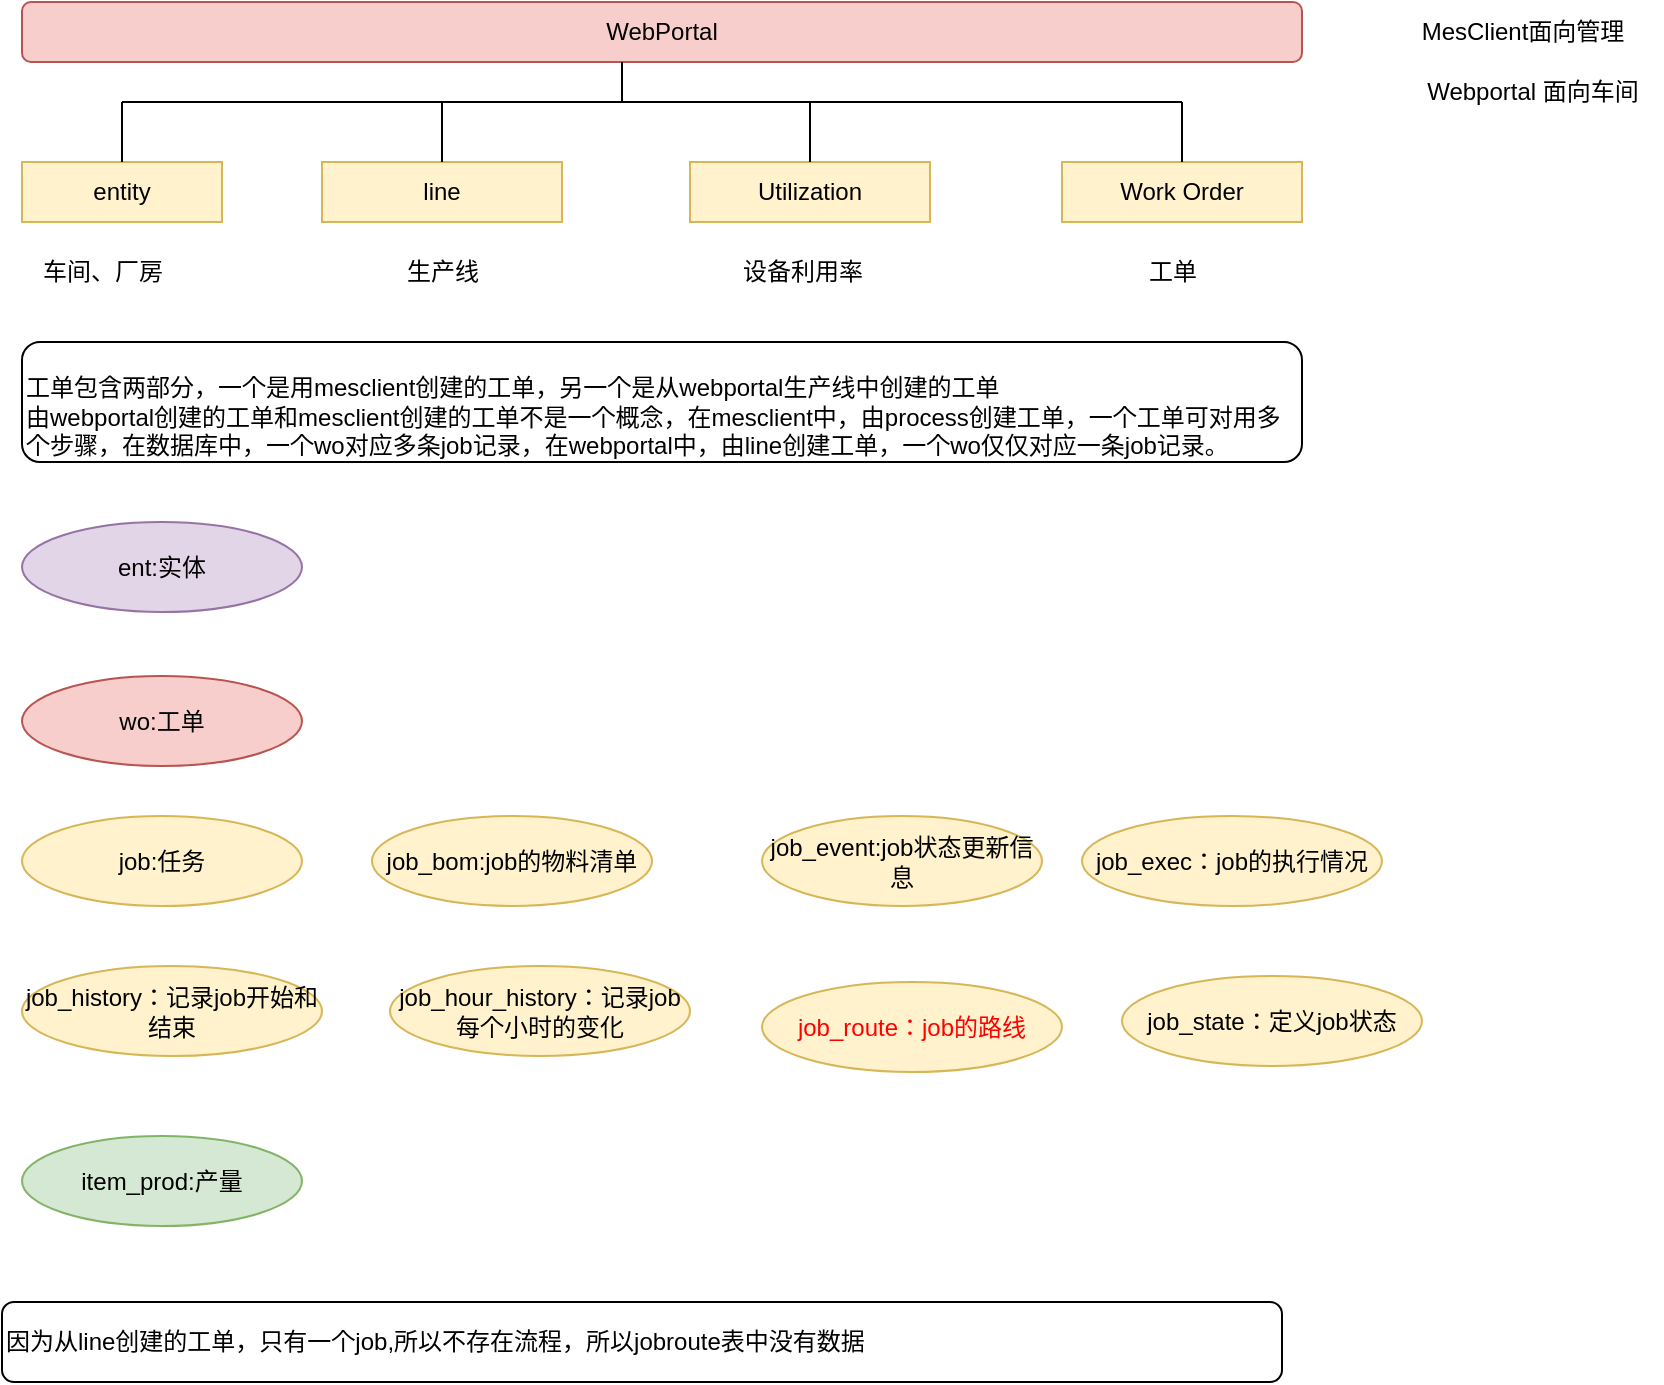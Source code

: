 <mxfile version="21.1.7" type="github" pages="4">
  <diagram id="w6VFcHHxB--ad3jfWZ22" name="简介">
    <mxGraphModel dx="1246" dy="448" grid="1" gridSize="10" guides="1" tooltips="1" connect="0" arrows="1" fold="1" page="1" pageScale="1" pageWidth="827" pageHeight="1169" math="0" shadow="0">
      <root>
        <mxCell id="0" />
        <mxCell id="1" parent="0" />
        <mxCell id="PwhToGHZiCfDNsgUP2Xh-1" value="entity" style="rounded=0;whiteSpace=wrap;html=1;fillColor=#fff2cc;strokeColor=#d6b656;" vertex="1" parent="1">
          <mxGeometry x="20" y="90" width="100" height="30" as="geometry" />
        </mxCell>
        <mxCell id="2S-FgI6vQ4ivJ39PEZ0k-1" value="line" style="rounded=0;whiteSpace=wrap;html=1;fillColor=#fff2cc;strokeColor=#d6b656;" vertex="1" parent="1">
          <mxGeometry x="170" y="90" width="120" height="30" as="geometry" />
        </mxCell>
        <mxCell id="abowrIAOZG67Imgp6kZn-1" value="Utilization" style="rounded=0;whiteSpace=wrap;html=1;fillColor=#fff2cc;strokeColor=#d6b656;" vertex="1" parent="1">
          <mxGeometry x="354" y="90" width="120" height="30" as="geometry" />
        </mxCell>
        <mxCell id="4k7NnCJ3npqI9FlN2UEQ-1" value="Work Order" style="rounded=0;whiteSpace=wrap;html=1;fillColor=#fff2cc;strokeColor=#d6b656;" vertex="1" parent="1">
          <mxGeometry x="540" y="90" width="120" height="30" as="geometry" />
        </mxCell>
        <mxCell id="4k7NnCJ3npqI9FlN2UEQ-2" value="WebPortal" style="rounded=1;whiteSpace=wrap;html=1;fillColor=#f8cecc;strokeColor=#b85450;" vertex="1" parent="1">
          <mxGeometry x="20" y="10" width="640" height="30" as="geometry" />
        </mxCell>
        <mxCell id="4k7NnCJ3npqI9FlN2UEQ-3" value="" style="endArrow=none;html=1;rounded=0;" edge="1" parent="1">
          <mxGeometry width="50" height="50" relative="1" as="geometry">
            <mxPoint x="70" y="60" as="sourcePoint" />
            <mxPoint x="600" y="60" as="targetPoint" />
          </mxGeometry>
        </mxCell>
        <mxCell id="4k7NnCJ3npqI9FlN2UEQ-4" value="" style="endArrow=none;html=1;rounded=0;" edge="1" parent="1">
          <mxGeometry width="50" height="50" relative="1" as="geometry">
            <mxPoint x="320" y="60" as="sourcePoint" />
            <mxPoint x="320" y="40" as="targetPoint" />
          </mxGeometry>
        </mxCell>
        <mxCell id="4k7NnCJ3npqI9FlN2UEQ-5" value="" style="endArrow=none;html=1;rounded=0;exitX=0.5;exitY=0;exitDx=0;exitDy=0;" edge="1" parent="1" source="PwhToGHZiCfDNsgUP2Xh-1">
          <mxGeometry width="50" height="50" relative="1" as="geometry">
            <mxPoint x="20" y="110" as="sourcePoint" />
            <mxPoint x="70" y="60" as="targetPoint" />
          </mxGeometry>
        </mxCell>
        <mxCell id="4k7NnCJ3npqI9FlN2UEQ-6" value="" style="endArrow=none;html=1;rounded=0;exitX=0.5;exitY=0;exitDx=0;exitDy=0;" edge="1" parent="1" source="2S-FgI6vQ4ivJ39PEZ0k-1">
          <mxGeometry width="50" height="50" relative="1" as="geometry">
            <mxPoint x="190" y="110" as="sourcePoint" />
            <mxPoint x="230" y="60" as="targetPoint" />
          </mxGeometry>
        </mxCell>
        <mxCell id="4k7NnCJ3npqI9FlN2UEQ-7" value="" style="endArrow=none;html=1;rounded=0;exitX=0.5;exitY=0;exitDx=0;exitDy=0;" edge="1" parent="1" source="abowrIAOZG67Imgp6kZn-1">
          <mxGeometry width="50" height="50" relative="1" as="geometry">
            <mxPoint x="360" y="110" as="sourcePoint" />
            <mxPoint x="414" y="60" as="targetPoint" />
          </mxGeometry>
        </mxCell>
        <mxCell id="4k7NnCJ3npqI9FlN2UEQ-8" value="" style="endArrow=none;html=1;rounded=0;exitX=0.5;exitY=0;exitDx=0;exitDy=0;" edge="1" parent="1" source="4k7NnCJ3npqI9FlN2UEQ-1">
          <mxGeometry width="50" height="50" relative="1" as="geometry">
            <mxPoint x="550" y="110" as="sourcePoint" />
            <mxPoint x="600" y="60" as="targetPoint" />
          </mxGeometry>
        </mxCell>
        <mxCell id="UcAbq2q_P1drOt3VCwDW-1" value="车间、厂房" style="text;html=1;align=center;verticalAlign=middle;resizable=0;points=[];autosize=1;strokeColor=none;fillColor=none;" vertex="1" parent="1">
          <mxGeometry x="20" y="130" width="80" height="30" as="geometry" />
        </mxCell>
        <mxCell id="UcAbq2q_P1drOt3VCwDW-2" value="生产线" style="text;html=1;align=center;verticalAlign=middle;resizable=0;points=[];autosize=1;strokeColor=none;fillColor=none;" vertex="1" parent="1">
          <mxGeometry x="200" y="130" width="60" height="30" as="geometry" />
        </mxCell>
        <mxCell id="UcAbq2q_P1drOt3VCwDW-3" value="设备利用率" style="text;html=1;align=center;verticalAlign=middle;resizable=0;points=[];autosize=1;strokeColor=none;fillColor=none;" vertex="1" parent="1">
          <mxGeometry x="370" y="130" width="80" height="30" as="geometry" />
        </mxCell>
        <mxCell id="UcAbq2q_P1drOt3VCwDW-4" value="工单" style="text;html=1;align=center;verticalAlign=middle;resizable=0;points=[];autosize=1;strokeColor=none;fillColor=none;" vertex="1" parent="1">
          <mxGeometry x="570" y="130" width="50" height="30" as="geometry" />
        </mxCell>
        <mxCell id="UcAbq2q_P1drOt3VCwDW-7" value="&lt;br&gt;工单包含两部分，一个是用mesclient创建的工单，另一个是从webportal生产线中创建的工单&lt;br&gt;由webportal创建的工单和mesclient创建的工单不是一个概念，在mesclient中，由process创建工单，一个工单可对用多个步骤，在数据库中，一个wo对应多条job记录，在webportal中，由line创建工单，一个wo仅仅对应一条job记录。" style="rounded=1;whiteSpace=wrap;html=1;align=left;" vertex="1" parent="1">
          <mxGeometry x="20" y="180" width="640" height="60" as="geometry" />
        </mxCell>
        <mxCell id="6J6DaBvvJuXs4L7Z6N8t-8" value="wo:工单" style="ellipse;whiteSpace=wrap;html=1;fillColor=#f8cecc;strokeColor=#b85450;" vertex="1" parent="1">
          <mxGeometry x="20" y="347" width="140" height="45" as="geometry" />
        </mxCell>
        <mxCell id="6J6DaBvvJuXs4L7Z6N8t-9" value="job:任务" style="ellipse;whiteSpace=wrap;html=1;fillColor=#fff2cc;strokeColor=#d6b656;" vertex="1" parent="1">
          <mxGeometry x="20" y="417" width="140" height="45" as="geometry" />
        </mxCell>
        <mxCell id="6J6DaBvvJuXs4L7Z6N8t-10" value="job_bom:job的物料清单" style="ellipse;whiteSpace=wrap;html=1;fillColor=#fff2cc;strokeColor=#d6b656;" vertex="1" parent="1">
          <mxGeometry x="195" y="417" width="140" height="45" as="geometry" />
        </mxCell>
        <mxCell id="6J6DaBvvJuXs4L7Z6N8t-11" value="job_event:job状态更新信息" style="ellipse;whiteSpace=wrap;html=1;fillColor=#fff2cc;strokeColor=#d6b656;" vertex="1" parent="1">
          <mxGeometry x="390" y="417" width="140" height="45" as="geometry" />
        </mxCell>
        <mxCell id="6J6DaBvvJuXs4L7Z6N8t-12" value="job_exec：job的执行情况" style="ellipse;whiteSpace=wrap;html=1;fillColor=#fff2cc;strokeColor=#d6b656;" vertex="1" parent="1">
          <mxGeometry x="550" y="417" width="150" height="45" as="geometry" />
        </mxCell>
        <mxCell id="6J6DaBvvJuXs4L7Z6N8t-13" value="job_history：记录job开始和结束" style="ellipse;whiteSpace=wrap;html=1;fillColor=#fff2cc;strokeColor=#d6b656;" vertex="1" parent="1">
          <mxGeometry x="20" y="492" width="150" height="45" as="geometry" />
        </mxCell>
        <mxCell id="6J6DaBvvJuXs4L7Z6N8t-14" value="job_hour_history：记录job每个小时的变化" style="ellipse;whiteSpace=wrap;html=1;fillColor=#fff2cc;strokeColor=#d6b656;" vertex="1" parent="1">
          <mxGeometry x="204" y="492" width="150" height="45" as="geometry" />
        </mxCell>
        <mxCell id="6J6DaBvvJuXs4L7Z6N8t-15" value="&lt;font color=&quot;#ff0000&quot;&gt;job_route：job的路线&lt;/font&gt;" style="ellipse;whiteSpace=wrap;html=1;fillColor=#fff2cc;strokeColor=#d6b656;" vertex="1" parent="1">
          <mxGeometry x="390" y="500" width="150" height="45" as="geometry" />
        </mxCell>
        <mxCell id="6J6DaBvvJuXs4L7Z6N8t-16" value="job_state：定义job状态" style="ellipse;whiteSpace=wrap;html=1;fillColor=#fff2cc;strokeColor=#d6b656;" vertex="1" parent="1">
          <mxGeometry x="570" y="497" width="150" height="45" as="geometry" />
        </mxCell>
        <mxCell id="6J6DaBvvJuXs4L7Z6N8t-18" value="item_prod:产量" style="ellipse;whiteSpace=wrap;html=1;fillColor=#d5e8d4;strokeColor=#82b366;" vertex="1" parent="1">
          <mxGeometry x="20" y="577" width="140" height="45" as="geometry" />
        </mxCell>
        <mxCell id="6J6DaBvvJuXs4L7Z6N8t-20" value="因为从line创建的工单，只有一个job,所以不存在流程，所以jobroute表中没有数据" style="rounded=1;whiteSpace=wrap;html=1;align=left;" vertex="1" parent="1">
          <mxGeometry x="10" y="660" width="640" height="40" as="geometry" />
        </mxCell>
        <mxCell id="8iJLZNNU7fepfUbS-riN-1" value="ent:实体" style="ellipse;whiteSpace=wrap;html=1;fillColor=#e1d5e7;strokeColor=#9673a6;" vertex="1" parent="1">
          <mxGeometry x="20" y="270" width="140" height="45" as="geometry" />
        </mxCell>
        <mxCell id="MOQ8WAydNitPtBicjSfi-1" value="Webportal 面向车间" style="text;html=1;align=center;verticalAlign=middle;resizable=0;points=[];autosize=1;strokeColor=none;fillColor=none;" vertex="1" parent="1">
          <mxGeometry x="710" y="40" width="130" height="30" as="geometry" />
        </mxCell>
        <mxCell id="MOQ8WAydNitPtBicjSfi-2" value="MesClient面向管理" style="text;html=1;align=center;verticalAlign=middle;resizable=0;points=[];autosize=1;strokeColor=none;fillColor=none;" vertex="1" parent="1">
          <mxGeometry x="710" y="10" width="120" height="30" as="geometry" />
        </mxCell>
      </root>
    </mxGraphModel>
  </diagram>
  <diagram name="数据库访问" id="Y-2RMGvb1qoSbeowr90Q">
    <mxGraphModel dx="1246" dy="1617" grid="1" gridSize="10" guides="1" tooltips="1" connect="1" arrows="1" fold="1" page="1" pageScale="1" pageWidth="827" pageHeight="1169" math="0" shadow="0">
      <root>
        <mxCell id="0" />
        <mxCell id="1" parent="0" />
        <mxCell id="ECfOq5rRNV0l5vj3YB-2-3" value="" style="rounded=0;whiteSpace=wrap;html=1;" vertex="1" parent="1">
          <mxGeometry x="210" y="80" width="140" height="550" as="geometry" />
        </mxCell>
        <mxCell id="ECfOq5rRNV0l5vj3YB-2-4" value="Web前端" style="text;html=1;strokeColor=none;fillColor=none;align=center;verticalAlign=middle;whiteSpace=wrap;rounded=0;" vertex="1" parent="1">
          <mxGeometry x="240" y="90" width="60" height="30" as="geometry" />
        </mxCell>
        <mxCell id="ECfOq5rRNV0l5vj3YB-2-5" value="" style="rounded=0;whiteSpace=wrap;html=1;" vertex="1" parent="1">
          <mxGeometry x="611" y="80" width="366" height="560" as="geometry" />
        </mxCell>
        <mxCell id="ECfOq5rRNV0l5vj3YB-2-6" value="MESMiddlewareHost" style="text;html=1;strokeColor=none;fillColor=none;align=center;verticalAlign=middle;whiteSpace=wrap;rounded=0;" vertex="1" parent="1">
          <mxGeometry x="647" y="80" width="60" height="30" as="geometry" />
        </mxCell>
        <mxCell id="ECfOq5rRNV0l5vj3YB-2-23" value="Mes.WebApi.dll(Controller)" style="rounded=1;whiteSpace=wrap;html=1;align=left;" vertex="1" parent="1">
          <mxGeometry x="624" y="120" width="340" height="30" as="geometry" />
        </mxCell>
        <mxCell id="ECfOq5rRNV0l5vj3YB-2-24" value="" style="endArrow=classic;html=1;rounded=0;entryX=0.005;entryY=0.393;entryDx=0;entryDy=0;entryPerimeter=0;" edge="1" parent="1" target="ECfOq5rRNV0l5vj3YB-2-5">
          <mxGeometry width="50" height="50" relative="1" as="geometry">
            <mxPoint x="354" y="300" as="sourcePoint" />
            <mxPoint x="590" y="300" as="targetPoint" />
            <Array as="points">
              <mxPoint x="374" y="300" />
            </Array>
          </mxGeometry>
        </mxCell>
        <mxCell id="ECfOq5rRNV0l5vj3YB-2-26" value="&lt;div style=&quot;line-height: 1.3; font-family: &amp;quot;Source Han Sans CN&amp;quot;; text-align: center; vertical-align: middle; color: rgb(25, 25, 26); font-size: 14px;&quot;&gt;&lt;p&gt;FactMES.Server.Communication.dll&lt;/p&gt;&lt;/div&gt;" style="rounded=1;whiteSpace=wrap;html=1;align=left;" vertex="1" parent="1">
          <mxGeometry x="624" y="420" width="340" height="30" as="geometry" />
        </mxCell>
        <mxCell id="ECfOq5rRNV0l5vj3YB-2-27" value="&lt;div style=&quot;line-height: 1.3; font-family: &amp;quot;Source Han Sans CN&amp;quot;; text-align: center; vertical-align: middle; color: rgb(25, 25, 26); font-size: 14px;&quot;&gt;&lt;p&gt;&lt;/p&gt;&lt;div style=&quot;line-height: 1.3; vertical-align: middle;&quot;&gt;&lt;p&gt;FactMES.Server.DataAccess&lt;/p&gt;&lt;/div&gt;&lt;/div&gt;" style="rounded=1;whiteSpace=wrap;html=1;align=left;" vertex="1" parent="1">
          <mxGeometry x="624" y="520" width="340" height="30" as="geometry" />
        </mxCell>
        <mxCell id="ECfOq5rRNV0l5vj3YB-2-30" value="" style="endArrow=classic;html=1;rounded=0;entryX=0.5;entryY=0;entryDx=0;entryDy=0;exitX=0.5;exitY=1;exitDx=0;exitDy=0;" edge="1" parent="1" source="ECfOq5rRNV0l5vj3YB-2-26">
          <mxGeometry width="50" height="50" relative="1" as="geometry">
            <mxPoint x="793.5" y="470" as="sourcePoint" />
            <mxPoint x="793.5" y="520" as="targetPoint" />
          </mxGeometry>
        </mxCell>
        <mxCell id="ECfOq5rRNV0l5vj3YB-2-31" value="访问数据库" style="text;html=1;strokeColor=none;fillColor=none;align=center;verticalAlign=middle;whiteSpace=wrap;rounded=0;" vertex="1" parent="1">
          <mxGeometry x="827" y="470" width="90" height="30" as="geometry" />
        </mxCell>
        <mxCell id="ECfOq5rRNV0l5vj3YB-2-32" value="&lt;font style=&quot;font-size: 18px;&quot;&gt;与数据库交互&lt;/font&gt;" style="text;html=1;strokeColor=#b85450;fillColor=#f8cecc;align=center;verticalAlign=middle;whiteSpace=wrap;rounded=0;" vertex="1" parent="1">
          <mxGeometry x="210" y="-10" width="770" height="30" as="geometry" />
        </mxCell>
        <mxCell id="ECfOq5rRNV0l5vj3YB-2-33" style="edgeStyle=orthogonalEdgeStyle;rounded=0;orthogonalLoop=1;jettySize=auto;html=1;exitX=0.5;exitY=1;exitDx=0;exitDy=0;" edge="1" parent="1">
          <mxGeometry relative="1" as="geometry">
            <mxPoint x="485" y="340" as="sourcePoint" />
            <mxPoint x="485" y="340" as="targetPoint" />
          </mxGeometry>
        </mxCell>
        <mxCell id="ECfOq5rRNV0l5vj3YB-2-37" value="&lt;div&gt;mesdbcommand.RecordsAffected = base.ExecuteNonQuery(mesdbcommand.SessionId, mesdbcommand.StoredProcedureName, mesdbcommand.CommandTimeout, mesdbcommand.StoredProcedureParameters, mesdbcommand.XMLSource);&lt;/div&gt;&lt;div&gt;      &lt;/div&gt;" style="text;html=1;align=center;verticalAlign=middle;resizable=0;points=[];autosize=1;strokeColor=none;fillColor=none;" vertex="1" parent="1">
          <mxGeometry x="1040" y="850" width="1330" height="30" as="geometry" />
        </mxCell>
        <mxCell id="ECfOq5rRNV0l5vj3YB-2-38" value="MESConnection" style="text;html=1;align=center;verticalAlign=middle;resizable=0;points=[];autosize=1;strokeColor=none;fillColor=none;" vertex="1" parent="1">
          <mxGeometry x="1040" y="820" width="110" height="30" as="geometry" />
        </mxCell>
        <mxCell id="ECfOq5rRNV0l5vj3YB-2-50" value="" style="edgeStyle=orthogonalEdgeStyle;rounded=0;orthogonalLoop=1;jettySize=auto;html=1;" edge="1" parent="1" source="ECfOq5rRNV0l5vj3YB-2-41" target="ECfOq5rRNV0l5vj3YB-2-42">
          <mxGeometry relative="1" as="geometry" />
        </mxCell>
        <mxCell id="ECfOq5rRNV0l5vj3YB-2-41" value="Mes.WebApi.Shared.dll(IRepository)每个表的接口" style="rounded=1;whiteSpace=wrap;html=1;align=left;" vertex="1" parent="1">
          <mxGeometry x="624" y="220" width="340" height="30" as="geometry" />
        </mxCell>
        <mxCell id="ECfOq5rRNV0l5vj3YB-2-56" style="edgeStyle=orthogonalEdgeStyle;rounded=0;orthogonalLoop=1;jettySize=auto;html=1;entryX=0.5;entryY=0;entryDx=0;entryDy=0;" edge="1" parent="1" source="ECfOq5rRNV0l5vj3YB-2-42" target="ECfOq5rRNV0l5vj3YB-2-26">
          <mxGeometry relative="1" as="geometry" />
        </mxCell>
        <mxCell id="ECfOq5rRNV0l5vj3YB-2-42" value="Mes.WebApi.Middleware.Adaptor.dll(Repository)接口实现" style="rounded=1;whiteSpace=wrap;html=1;align=left;" vertex="1" parent="1">
          <mxGeometry x="624" y="330" width="340" height="30" as="geometry" />
        </mxCell>
        <mxCell id="ECfOq5rRNV0l5vj3YB-2-49" value="" style="endArrow=classic;html=1;rounded=0;" edge="1" parent="1" source="ECfOq5rRNV0l5vj3YB-2-23" target="ECfOq5rRNV0l5vj3YB-2-41">
          <mxGeometry width="50" height="50" relative="1" as="geometry">
            <mxPoint x="820" y="200" as="sourcePoint" />
            <mxPoint x="870" y="150" as="targetPoint" />
          </mxGeometry>
        </mxCell>
        <mxCell id="ECfOq5rRNV0l5vj3YB-2-58" value="拼接xml" style="text;html=1;strokeColor=none;fillColor=none;align=center;verticalAlign=middle;whiteSpace=wrap;rounded=0;" vertex="1" parent="1">
          <mxGeometry x="827" y="370" width="90" height="30" as="geometry" />
        </mxCell>
      </root>
    </mxGraphModel>
  </diagram>
  <diagram id="hNnQPGaKmL5EdFCbu1D-" name="从line流转工单">
    <mxGraphModel dx="2900" dy="1617" grid="1" gridSize="10" guides="1" tooltips="1" connect="1" arrows="1" fold="1" page="1" pageScale="1" pageWidth="827" pageHeight="1169" math="0" shadow="0">
      <root>
        <mxCell id="0" />
        <mxCell id="1" parent="0" />
        <mxCell id="kO31_HReVvVpV8a1mftI-6" value="&lt;div style=&quot;&quot;&gt;&lt;br&gt;&lt;/div&gt;" style="rounded=0;whiteSpace=wrap;html=1;align=left;" vertex="1" parent="1">
          <mxGeometry x="-950" y="-90" width="340" height="170" as="geometry" />
        </mxCell>
        <mxCell id="BXNH1AZqMsPXHqH8wDw--1" value="&lt;font color=&quot;#ff0000&quot;&gt;MesClient&lt;/font&gt;" style="text;html=1;strokeColor=none;fillColor=none;align=center;verticalAlign=middle;whiteSpace=wrap;rounded=0;" vertex="1" parent="1">
          <mxGeometry x="-940" y="-80" width="60" height="30" as="geometry" />
        </mxCell>
        <mxCell id="BXNH1AZqMsPXHqH8wDw--6" value="&lt;div style=&quot;&quot;&gt;&lt;br&gt;&lt;/div&gt;" style="rounded=0;whiteSpace=wrap;html=1;align=left;" vertex="1" parent="1">
          <mxGeometry x="-950" y="130" width="340" height="820" as="geometry" />
        </mxCell>
        <mxCell id="BXNH1AZqMsPXHqH8wDw--8" value="&lt;font color=&quot;#ff0000&quot;&gt;WebPortal&lt;/font&gt;" style="text;html=1;strokeColor=none;fillColor=none;align=center;verticalAlign=middle;whiteSpace=wrap;rounded=0;" vertex="1" parent="1">
          <mxGeometry x="-930" y="140" width="60" height="30" as="geometry" />
        </mxCell>
        <mxCell id="BXNH1AZqMsPXHqH8wDw--80" value="" style="endArrow=classic;html=1;rounded=0;exitX=1;exitY=0.5;exitDx=0;exitDy=0;entryX=0;entryY=0.5;entryDx=0;entryDy=0;" edge="1" parent="1" source="BXNH1AZqMsPXHqH8wDw--79" target="BXNH1AZqMsPXHqH8wDw--81">
          <mxGeometry width="50" height="50" relative="1" as="geometry">
            <mxPoint x="-730" y="-5.5" as="sourcePoint" />
            <mxPoint x="-440" y="-5.5" as="targetPoint" />
          </mxGeometry>
        </mxCell>
        <mxCell id="BXNH1AZqMsPXHqH8wDw--81" value="数据库表" style="swimlane;whiteSpace=wrap;html=1;startSize=23;" vertex="1" parent="1">
          <mxGeometry x="-300" y="-40" width="200" height="70" as="geometry" />
        </mxCell>
        <mxCell id="BXNH1AZqMsPXHqH8wDw--82" value="ent" style="shape=hexagon;perimeter=hexagonPerimeter2;whiteSpace=wrap;html=1;fixedSize=1;" vertex="1" parent="BXNH1AZqMsPXHqH8wDw--81">
          <mxGeometry x="40" y="30" width="120" height="30" as="geometry" />
        </mxCell>
        <mxCell id="BXNH1AZqMsPXHqH8wDw--83" value="调用Add方法，添加entity" style="text;html=1;strokeColor=none;fillColor=none;align=center;verticalAlign=middle;whiteSpace=wrap;rounded=0;" vertex="1" parent="1">
          <mxGeometry x="-573" y="-40" width="160" height="30" as="geometry" />
        </mxCell>
        <mxCell id="BXNH1AZqMsPXHqH8wDw--84" value="&lt;font color=&quot;#0000ff&quot;&gt;FactMES.Clients.Extensions.PhysicalEntities.dll&lt;/font&gt;" style="text;html=1;align=center;verticalAlign=middle;resizable=0;points=[];autosize=1;strokeColor=none;fillColor=none;" vertex="1" parent="1">
          <mxGeometry x="-600" width="280" height="30" as="geometry" />
        </mxCell>
        <mxCell id="BXNH1AZqMsPXHqH8wDw--105" value="" style="edgeStyle=orthogonalEdgeStyle;rounded=0;orthogonalLoop=1;jettySize=auto;html=1;" edge="1" parent="1" source="BXNH1AZqMsPXHqH8wDw--85" target="BXNH1AZqMsPXHqH8wDw--101">
          <mxGeometry relative="1" as="geometry">
            <Array as="points">
              <mxPoint x="-780" y="290" />
              <mxPoint x="-780" y="290" />
            </Array>
          </mxGeometry>
        </mxCell>
        <mxCell id="BXNH1AZqMsPXHqH8wDw--85" value="添加Line" style="rounded=0;whiteSpace=wrap;html=1;" vertex="1" parent="1">
          <mxGeometry x="-850" y="170" width="150" height="70" as="geometry" />
        </mxCell>
        <mxCell id="BXNH1AZqMsPXHqH8wDw--86" value="数据库表" style="swimlane;whiteSpace=wrap;html=1;startSize=23;" vertex="1" parent="1">
          <mxGeometry x="-300" y="170" width="200" height="70" as="geometry" />
        </mxCell>
        <mxCell id="BXNH1AZqMsPXHqH8wDw--87" value="line" style="shape=hexagon;perimeter=hexagonPerimeter2;whiteSpace=wrap;html=1;fixedSize=1;" vertex="1" parent="BXNH1AZqMsPXHqH8wDw--86">
          <mxGeometry x="40" y="30" width="120" height="30" as="geometry" />
        </mxCell>
        <mxCell id="BXNH1AZqMsPXHqH8wDw--88" value="" style="endArrow=classic;html=1;rounded=0;entryX=0;entryY=0.5;entryDx=0;entryDy=0;" edge="1" parent="1">
          <mxGeometry width="50" height="50" relative="1" as="geometry">
            <mxPoint x="-700" y="205" as="sourcePoint" />
            <mxPoint x="-300" y="205" as="targetPoint" />
          </mxGeometry>
        </mxCell>
        <mxCell id="BXNH1AZqMsPXHqH8wDw--89" value="&lt;div style=&quot;text-align: left;&quot;&gt;&lt;span style=&quot;color: rgb(51, 0, 0); background-color: initial;&quot;&gt;车间、厂房等&lt;/span&gt;&lt;br&gt;&lt;/div&gt;" style="text;html=1;strokeColor=none;fillColor=none;align=center;verticalAlign=middle;whiteSpace=wrap;rounded=0;" vertex="1" parent="1">
          <mxGeometry x="-965" y="-20" width="130" height="30" as="geometry" />
        </mxCell>
        <mxCell id="BXNH1AZqMsPXHqH8wDw--90" value="" style="endArrow=classic;html=1;rounded=0;exitX=1;exitY=0.5;exitDx=0;exitDy=0;entryX=0;entryY=0.5;entryDx=0;entryDy=0;" edge="1" parent="1" target="BXNH1AZqMsPXHqH8wDw--79">
          <mxGeometry width="50" height="50" relative="1" as="geometry">
            <mxPoint x="-730" y="-5.5" as="sourcePoint" />
            <mxPoint x="-300" y="-5" as="targetPoint" />
          </mxGeometry>
        </mxCell>
        <mxCell id="BXNH1AZqMsPXHqH8wDw--79" value="添加Physical Entity" style="rounded=0;whiteSpace=wrap;html=1;" vertex="1" parent="1">
          <mxGeometry x="-850" y="-40" width="150" height="70" as="geometry" />
        </mxCell>
        <mxCell id="BXNH1AZqMsPXHqH8wDw--91" value="&lt;div style=&quot;text-align: left;&quot;&gt;生产线&lt;/div&gt;" style="text;html=1;strokeColor=none;fillColor=none;align=center;verticalAlign=middle;whiteSpace=wrap;rounded=0;" vertex="1" parent="1">
          <mxGeometry x="-957" y="190" width="130" height="30" as="geometry" />
        </mxCell>
        <mxCell id="BXNH1AZqMsPXHqH8wDw--96" style="edgeStyle=orthogonalEdgeStyle;rounded=0;orthogonalLoop=1;jettySize=auto;html=1;entryX=0;entryY=0.75;entryDx=0;entryDy=0;" edge="1" parent="1" target="BXNH1AZqMsPXHqH8wDw--94">
          <mxGeometry relative="1" as="geometry">
            <mxPoint x="-461.5" y="260" as="targetPoint" />
            <mxPoint x="-461" y="210" as="sourcePoint" />
            <Array as="points">
              <mxPoint x="-461" y="313" />
            </Array>
          </mxGeometry>
        </mxCell>
        <mxCell id="BXNH1AZqMsPXHqH8wDw--92" value="调用API(POST api/line)，添加line" style="text;html=1;strokeColor=none;fillColor=none;align=center;verticalAlign=middle;whiteSpace=wrap;rounded=0;" vertex="1" parent="1">
          <mxGeometry x="-573" y="170" width="223" height="30" as="geometry" />
        </mxCell>
        <mxCell id="BXNH1AZqMsPXHqH8wDw--94" value="数据库表" style="swimlane;whiteSpace=wrap;html=1;startSize=23;" vertex="1" parent="1">
          <mxGeometry x="-300" y="260" width="200" height="70" as="geometry" />
        </mxCell>
        <mxCell id="BXNH1AZqMsPXHqH8wDw--95" value="line_ent_link" style="shape=hexagon;perimeter=hexagonPerimeter2;whiteSpace=wrap;html=1;fixedSize=1;" vertex="1" parent="BXNH1AZqMsPXHqH8wDw--94">
          <mxGeometry x="40" y="30" width="120" height="30" as="geometry" />
        </mxCell>
        <mxCell id="BXNH1AZqMsPXHqH8wDw--97" value="调用API(PUT api/line/{id})，添加line_ent_link" style="text;html=1;strokeColor=none;fillColor=none;align=center;verticalAlign=middle;whiteSpace=wrap;rounded=0;" vertex="1" parent="1">
          <mxGeometry x="-540" y="260" width="223" height="30" as="geometry" />
        </mxCell>
        <mxCell id="BXNH1AZqMsPXHqH8wDw--100" value="line和entity的关系通过表line_ent_link关联" style="text;html=1;align=center;verticalAlign=middle;resizable=0;points=[];autosize=1;strokeColor=none;fillColor=none;" vertex="1" parent="1">
          <mxGeometry x="-90" y="290" width="250" height="30" as="geometry" />
        </mxCell>
        <mxCell id="BXNH1AZqMsPXHqH8wDw--101" value="添加WorkOrder" style="rounded=0;whiteSpace=wrap;html=1;" vertex="1" parent="1">
          <mxGeometry x="-850" y="350" width="150" height="70" as="geometry" />
        </mxCell>
        <mxCell id="BXNH1AZqMsPXHqH8wDw--104" value="" style="endArrow=classic;html=1;rounded=0;exitX=0.5;exitY=1;exitDx=0;exitDy=0;entryX=0.5;entryY=0;entryDx=0;entryDy=0;" edge="1" parent="1" source="kO31_HReVvVpV8a1mftI-6" target="BXNH1AZqMsPXHqH8wDw--6">
          <mxGeometry width="50" height="50" relative="1" as="geometry">
            <mxPoint x="-530" y="100" as="sourcePoint" />
            <mxPoint x="-480" y="50" as="targetPoint" />
          </mxGeometry>
        </mxCell>
        <mxCell id="BXNH1AZqMsPXHqH8wDw--106" value="" style="endArrow=classic;html=1;rounded=0;entryX=0;entryY=0.5;entryDx=0;entryDy=0;" edge="1" parent="1">
          <mxGeometry width="50" height="50" relative="1" as="geometry">
            <mxPoint x="-700" y="384.5" as="sourcePoint" />
            <mxPoint x="-300" y="384.5" as="targetPoint" />
          </mxGeometry>
        </mxCell>
        <mxCell id="BXNH1AZqMsPXHqH8wDw--107" value="调用API(POST api/workOrder)，添加工单" style="text;html=1;strokeColor=none;fillColor=none;align=center;verticalAlign=middle;whiteSpace=wrap;rounded=0;" vertex="1" parent="1">
          <mxGeometry x="-571.5" y="350" width="231.5" height="30" as="geometry" />
        </mxCell>
        <mxCell id="BXNH1AZqMsPXHqH8wDw--108" value="数据库表" style="swimlane;whiteSpace=wrap;html=1;startSize=23;" vertex="1" parent="1">
          <mxGeometry x="-300" y="350" width="200" height="110" as="geometry" />
        </mxCell>
        <mxCell id="BXNH1AZqMsPXHqH8wDw--109" value="wo" style="shape=hexagon;perimeter=hexagonPerimeter2;whiteSpace=wrap;html=1;fixedSize=1;" vertex="1" parent="BXNH1AZqMsPXHqH8wDw--108">
          <mxGeometry x="20" y="30" width="70" height="30" as="geometry" />
        </mxCell>
        <mxCell id="tMYvb404gxSS4VAf3lZy-1" value="job" style="shape=hexagon;perimeter=hexagonPerimeter2;whiteSpace=wrap;html=1;fixedSize=1;" vertex="1" parent="BXNH1AZqMsPXHqH8wDw--108">
          <mxGeometry x="110" y="30" width="70" height="30" as="geometry" />
        </mxCell>
        <mxCell id="gPVIPhQxuclK21gQ5NE_-1" value="job_exec" style="shape=hexagon;perimeter=hexagonPerimeter2;whiteSpace=wrap;html=1;fixedSize=1;" vertex="1" parent="BXNH1AZqMsPXHqH8wDw--108">
          <mxGeometry x="20" y="70" width="70" height="30" as="geometry" />
        </mxCell>
        <mxCell id="-LWnUrLj7S6lNbmVDkNa-1" value="job_bom" style="shape=hexagon;perimeter=hexagonPerimeter2;whiteSpace=wrap;html=1;fixedSize=1;" vertex="1" parent="BXNH1AZqMsPXHqH8wDw--108">
          <mxGeometry x="110" y="70" width="70" height="30" as="geometry" />
        </mxCell>
        <mxCell id="tMYvb404gxSS4VAf3lZy-2" value="从line生成的订单只有一个job,生成job关联的物料清单，&lt;br&gt;生成job执行数据" style="text;html=1;align=center;verticalAlign=middle;resizable=0;points=[];autosize=1;strokeColor=none;fillColor=none;" vertex="1" parent="1">
          <mxGeometry x="-89" y="395" width="320" height="40" as="geometry" />
        </mxCell>
        <mxCell id="HrgSY5uofMyUzoskAn82-25" value="" style="edgeStyle=orthogonalEdgeStyle;rounded=0;orthogonalLoop=1;jettySize=auto;html=1;" edge="1" parent="1" source="-LWnUrLj7S6lNbmVDkNa-2" target="HrgSY5uofMyUzoskAn82-13">
          <mxGeometry relative="1" as="geometry" />
        </mxCell>
        <mxCell id="-LWnUrLj7S6lNbmVDkNa-2" value="Start Job" style="rounded=0;whiteSpace=wrap;html=1;" vertex="1" parent="1">
          <mxGeometry x="-855" y="500" width="150" height="70" as="geometry" />
        </mxCell>
        <mxCell id="-LWnUrLj7S6lNbmVDkNa-3" value="" style="edgeStyle=orthogonalEdgeStyle;rounded=0;orthogonalLoop=1;jettySize=auto;html=1;entryX=0.5;entryY=0;entryDx=0;entryDy=0;" edge="1" parent="1" target="-LWnUrLj7S6lNbmVDkNa-2">
          <mxGeometry relative="1" as="geometry">
            <mxPoint x="-780.5" y="420" as="sourcePoint" />
            <mxPoint x="-780" y="490" as="targetPoint" />
            <Array as="points">
              <mxPoint x="-780" y="500" />
            </Array>
          </mxGeometry>
        </mxCell>
        <mxCell id="HrgSY5uofMyUzoskAn82-1" value="" style="endArrow=classic;html=1;rounded=0;" edge="1" parent="1">
          <mxGeometry width="50" height="50" relative="1" as="geometry">
            <mxPoint x="-705" y="534.5" as="sourcePoint" />
            <mxPoint x="-305" y="535" as="targetPoint" />
          </mxGeometry>
        </mxCell>
        <mxCell id="HrgSY5uofMyUzoskAn82-2" value="调用API(PUT api/Jobs)，启动job" style="text;html=1;strokeColor=none;fillColor=none;align=center;verticalAlign=middle;whiteSpace=wrap;rounded=0;" vertex="1" parent="1">
          <mxGeometry x="-581.5" y="500" width="231.5" height="30" as="geometry" />
        </mxCell>
        <mxCell id="HrgSY5uofMyUzoskAn82-3" value="数据库表" style="swimlane;whiteSpace=wrap;html=1;startSize=23;" vertex="1" parent="1">
          <mxGeometry x="-300" y="480" width="200" height="160" as="geometry" />
        </mxCell>
        <mxCell id="HrgSY5uofMyUzoskAn82-4" value="job" style="shape=hexagon;perimeter=hexagonPerimeter2;whiteSpace=wrap;html=1;fixedSize=1;" vertex="1" parent="HrgSY5uofMyUzoskAn82-3">
          <mxGeometry x="20" y="30" width="70" height="30" as="geometry" />
        </mxCell>
        <mxCell id="HrgSY5uofMyUzoskAn82-5" value="job_event" style="shape=hexagon;perimeter=hexagonPerimeter2;whiteSpace=wrap;html=1;fixedSize=1;" vertex="1" parent="HrgSY5uofMyUzoskAn82-3">
          <mxGeometry x="110" y="30" width="70" height="30" as="geometry" />
        </mxCell>
        <mxCell id="HrgSY5uofMyUzoskAn82-6" value="job_exec" style="shape=hexagon;perimeter=hexagonPerimeter2;whiteSpace=wrap;html=1;fixedSize=1;" vertex="1" parent="HrgSY5uofMyUzoskAn82-3">
          <mxGeometry x="20" y="70" width="70" height="30" as="geometry" />
        </mxCell>
        <mxCell id="HrgSY5uofMyUzoskAn82-7" value="job_history" style="shape=hexagon;perimeter=hexagonPerimeter2;whiteSpace=wrap;html=1;fixedSize=1;" vertex="1" parent="HrgSY5uofMyUzoskAn82-3">
          <mxGeometry x="110" y="70" width="70" height="30" as="geometry" />
        </mxCell>
        <mxCell id="HrgSY5uofMyUzoskAn82-15" value="job_hour_history" style="shape=hexagon;perimeter=hexagonPerimeter2;whiteSpace=wrap;html=1;fixedSize=1;" vertex="1" parent="HrgSY5uofMyUzoskAn82-3">
          <mxGeometry x="20" y="120" width="130" height="30" as="geometry" />
        </mxCell>
        <mxCell id="HrgSY5uofMyUzoskAn82-8" value="修改job表状态字段state_cd=3(Running)" style="text;html=1;align=left;verticalAlign=middle;resizable=0;points=[];autosize=1;strokeColor=none;fillColor=none;" vertex="1" parent="1">
          <mxGeometry x="-90" y="500" width="240" height="30" as="geometry" />
        </mxCell>
        <mxCell id="HrgSY5uofMyUzoskAn82-9" value="添加job_event表job启动事件记录" style="text;html=1;align=left;verticalAlign=middle;resizable=0;points=[];autosize=1;strokeColor=none;fillColor=none;" vertex="1" parent="1">
          <mxGeometry x="-89" y="520" width="200" height="30" as="geometry" />
        </mxCell>
        <mxCell id="HrgSY5uofMyUzoskAn82-11" value="修改job_exec表执行数据,记录当前entity正在执行哪个job" style="text;html=1;align=left;verticalAlign=middle;resizable=0;points=[];autosize=1;strokeColor=none;fillColor=none;" vertex="1" parent="1">
          <mxGeometry x="-89" y="540" width="320" height="30" as="geometry" />
        </mxCell>
        <mxCell id="HrgSY5uofMyUzoskAn82-12" value="添加Job_history表启动执行历史" style="text;html=1;align=left;verticalAlign=middle;resizable=0;points=[];autosize=1;strokeColor=none;fillColor=none;" vertex="1" parent="1">
          <mxGeometry x="-89" y="560" width="190" height="30" as="geometry" />
        </mxCell>
        <mxCell id="HrgSY5uofMyUzoskAn82-27" value="" style="edgeStyle=orthogonalEdgeStyle;rounded=0;orthogonalLoop=1;jettySize=auto;html=1;" edge="1" parent="1" source="HrgSY5uofMyUzoskAn82-13" target="HrgSY5uofMyUzoskAn82-26">
          <mxGeometry relative="1" as="geometry" />
        </mxCell>
        <mxCell id="HrgSY5uofMyUzoskAn82-13" value="Add Production" style="rounded=0;whiteSpace=wrap;html=1;" vertex="1" parent="1">
          <mxGeometry x="-855" y="670" width="150" height="70" as="geometry" />
        </mxCell>
        <mxCell id="HrgSY5uofMyUzoskAn82-14" value="添加Job_hour_history表启动历史" style="text;html=1;align=left;verticalAlign=middle;resizable=0;points=[];autosize=1;strokeColor=none;fillColor=none;" vertex="1" parent="1">
          <mxGeometry x="-90" y="585" width="200" height="30" as="geometry" />
        </mxCell>
        <mxCell id="HrgSY5uofMyUzoskAn82-16" value="" style="endArrow=classic;html=1;rounded=0;" edge="1" parent="1">
          <mxGeometry width="50" height="50" relative="1" as="geometry">
            <mxPoint x="-705" y="704.5" as="sourcePoint" />
            <mxPoint x="-305" y="705" as="targetPoint" />
          </mxGeometry>
        </mxCell>
        <mxCell id="HrgSY5uofMyUzoskAn82-17" value="调用API(POST api/production)，添加产量" style="text;html=1;strokeColor=none;fillColor=none;align=center;verticalAlign=middle;whiteSpace=wrap;rounded=0;" vertex="1" parent="1">
          <mxGeometry x="-590" y="670" width="231.5" height="30" as="geometry" />
        </mxCell>
        <mxCell id="HrgSY5uofMyUzoskAn82-18" value="数据库表" style="swimlane;whiteSpace=wrap;html=1;startSize=23;" vertex="1" parent="1">
          <mxGeometry x="-300" y="665" width="200" height="80" as="geometry" />
        </mxCell>
        <mxCell id="HrgSY5uofMyUzoskAn82-19" value="item_prod" style="shape=hexagon;perimeter=hexagonPerimeter2;whiteSpace=wrap;html=1;fixedSize=1;" vertex="1" parent="HrgSY5uofMyUzoskAn82-18">
          <mxGeometry x="60" y="40" width="90" height="30" as="geometry" />
        </mxCell>
        <mxCell id="HrgSY5uofMyUzoskAn82-24" value="添加产量" style="text;html=1;align=left;verticalAlign=middle;resizable=0;points=[];autosize=1;strokeColor=none;fillColor=none;" vertex="1" parent="1">
          <mxGeometry x="-80" y="690" width="70" height="30" as="geometry" />
        </mxCell>
        <mxCell id="HrgSY5uofMyUzoskAn82-26" value="End Job" style="rounded=0;whiteSpace=wrap;html=1;" vertex="1" parent="1">
          <mxGeometry x="-855" y="800" width="150" height="70" as="geometry" />
        </mxCell>
        <mxCell id="HrgSY5uofMyUzoskAn82-28" value="数据库表" style="swimlane;whiteSpace=wrap;html=1;startSize=23;" vertex="1" parent="1">
          <mxGeometry x="-300" y="770" width="200" height="160" as="geometry" />
        </mxCell>
        <mxCell id="HrgSY5uofMyUzoskAn82-29" value="job" style="shape=hexagon;perimeter=hexagonPerimeter2;whiteSpace=wrap;html=1;fixedSize=1;" vertex="1" parent="HrgSY5uofMyUzoskAn82-28">
          <mxGeometry x="20" y="30" width="70" height="30" as="geometry" />
        </mxCell>
        <mxCell id="HrgSY5uofMyUzoskAn82-30" value="job_event" style="shape=hexagon;perimeter=hexagonPerimeter2;whiteSpace=wrap;html=1;fixedSize=1;" vertex="1" parent="HrgSY5uofMyUzoskAn82-28">
          <mxGeometry x="110" y="30" width="70" height="30" as="geometry" />
        </mxCell>
        <mxCell id="HrgSY5uofMyUzoskAn82-31" value="job_exec" style="shape=hexagon;perimeter=hexagonPerimeter2;whiteSpace=wrap;html=1;fixedSize=1;" vertex="1" parent="HrgSY5uofMyUzoskAn82-28">
          <mxGeometry x="20" y="70" width="70" height="30" as="geometry" />
        </mxCell>
        <mxCell id="HrgSY5uofMyUzoskAn82-32" value="job_history" style="shape=hexagon;perimeter=hexagonPerimeter2;whiteSpace=wrap;html=1;fixedSize=1;" vertex="1" parent="HrgSY5uofMyUzoskAn82-28">
          <mxGeometry x="110" y="70" width="70" height="30" as="geometry" />
        </mxCell>
        <mxCell id="HrgSY5uofMyUzoskAn82-33" value="job_hour_history" style="shape=hexagon;perimeter=hexagonPerimeter2;whiteSpace=wrap;html=1;fixedSize=1;" vertex="1" parent="HrgSY5uofMyUzoskAn82-28">
          <mxGeometry x="20" y="120" width="130" height="30" as="geometry" />
        </mxCell>
        <mxCell id="HrgSY5uofMyUzoskAn82-34" value="" style="endArrow=classic;html=1;rounded=0;" edge="1" parent="1">
          <mxGeometry width="50" height="50" relative="1" as="geometry">
            <mxPoint x="-705" y="834.5" as="sourcePoint" />
            <mxPoint x="-305" y="835" as="targetPoint" />
          </mxGeometry>
        </mxCell>
        <mxCell id="HrgSY5uofMyUzoskAn82-35" value="调用API(PUT api/Jobs)，关闭job" style="text;html=1;strokeColor=none;fillColor=none;align=center;verticalAlign=middle;whiteSpace=wrap;rounded=0;" vertex="1" parent="1">
          <mxGeometry x="-581.5" y="790" width="231.5" height="30" as="geometry" />
        </mxCell>
        <mxCell id="HrgSY5uofMyUzoskAn82-39" value="修改job表状态字段state_cd=4(Complete)" style="text;html=1;align=left;verticalAlign=middle;resizable=0;points=[];autosize=1;strokeColor=none;fillColor=none;" vertex="1" parent="1">
          <mxGeometry x="-80" y="770" width="240" height="30" as="geometry" />
        </mxCell>
        <mxCell id="HrgSY5uofMyUzoskAn82-40" value="添加job_event表job关闭事件记录" style="text;html=1;align=left;verticalAlign=middle;resizable=0;points=[];autosize=1;strokeColor=none;fillColor=none;" vertex="1" parent="1">
          <mxGeometry x="-80" y="800" width="200" height="30" as="geometry" />
        </mxCell>
        <mxCell id="HrgSY5uofMyUzoskAn82-41" value="修改job_exec表执行数据" style="text;html=1;align=left;verticalAlign=middle;resizable=0;points=[];autosize=1;strokeColor=none;fillColor=none;" vertex="1" parent="1">
          <mxGeometry x="-80" y="830" width="160" height="30" as="geometry" />
        </mxCell>
        <mxCell id="HrgSY5uofMyUzoskAn82-42" value="修改Job_history表job结束事件" style="text;html=1;align=left;verticalAlign=middle;resizable=0;points=[];autosize=1;strokeColor=none;fillColor=none;" vertex="1" parent="1">
          <mxGeometry x="-79" y="860" width="180" height="30" as="geometry" />
        </mxCell>
        <mxCell id="HrgSY5uofMyUzoskAn82-43" value="添加Job_hour_history表结束历史" style="text;html=1;align=left;verticalAlign=middle;resizable=0;points=[];autosize=1;strokeColor=none;fillColor=none;" vertex="1" parent="1">
          <mxGeometry x="-79" y="890" width="200" height="30" as="geometry" />
        </mxCell>
        <mxCell id="3PLlViQox-yloPBmhsxS-1" value="&lt;div style=&quot;text-align: left;&quot;&gt;工单&lt;/div&gt;" style="text;html=1;strokeColor=none;fillColor=none;align=center;verticalAlign=middle;whiteSpace=wrap;rounded=0;" vertex="1" parent="1">
          <mxGeometry x="-957" y="370" width="130" height="30" as="geometry" />
        </mxCell>
        <mxCell id="3PLlViQox-yloPBmhsxS-2" value="&lt;div style=&quot;text-align: left;&quot;&gt;启动job&lt;/div&gt;" style="text;html=1;strokeColor=none;fillColor=none;align=center;verticalAlign=middle;whiteSpace=wrap;rounded=0;" vertex="1" parent="1">
          <mxGeometry x="-957" y="510" width="130" height="30" as="geometry" />
        </mxCell>
        <mxCell id="3PLlViQox-yloPBmhsxS-3" value="&lt;div style=&quot;text-align: left;&quot;&gt;添加产量&lt;/div&gt;" style="text;html=1;strokeColor=none;fillColor=none;align=center;verticalAlign=middle;whiteSpace=wrap;rounded=0;" vertex="1" parent="1">
          <mxGeometry x="-965" y="690" width="130" height="30" as="geometry" />
        </mxCell>
        <mxCell id="3PLlViQox-yloPBmhsxS-4" value="&lt;div style=&quot;text-align: left;&quot;&gt;结束job&lt;/div&gt;" style="text;html=1;strokeColor=none;fillColor=none;align=center;verticalAlign=middle;whiteSpace=wrap;rounded=0;" vertex="1" parent="1">
          <mxGeometry x="-965" y="820" width="130" height="30" as="geometry" />
        </mxCell>
        <mxCell id="0NN2UKnmVyDw6jsucVFK-2" value="&lt;font style=&quot;font-size: 18px;&quot;&gt;从line流转工单&lt;/font&gt;" style="text;html=1;strokeColor=#b85450;fillColor=#f8cecc;align=center;verticalAlign=middle;whiteSpace=wrap;rounded=0;" vertex="1" parent="1">
          <mxGeometry x="-950" y="-160" width="970" height="30" as="geometry" />
        </mxCell>
      </root>
    </mxGraphModel>
  </diagram>
  <diagram id="OXaNW38DUcQqDs5AH_kj" name="从MesClient流转工单">
    <mxGraphModel dx="2900" dy="1617" grid="1" gridSize="10" guides="1" tooltips="1" connect="1" arrows="1" fold="1" page="1" pageScale="1" pageWidth="827" pageHeight="1169" math="0" shadow="0">
      <root>
        <mxCell id="0" />
        <mxCell id="1" parent="0" />
        <mxCell id="m8Iv--2wkbKNrvpkAO7U-1" value="&lt;div style=&quot;&quot;&gt;&lt;br&gt;&lt;/div&gt;" style="rounded=0;whiteSpace=wrap;html=1;align=left;" vertex="1" parent="1">
          <mxGeometry x="-950" y="-90" width="340" height="290" as="geometry" />
        </mxCell>
        <mxCell id="m8Iv--2wkbKNrvpkAO7U-2" value="&lt;font color=&quot;#ff0000&quot;&gt;MesClient&lt;/font&gt;" style="text;html=1;strokeColor=none;fillColor=none;align=center;verticalAlign=middle;whiteSpace=wrap;rounded=0;" vertex="1" parent="1">
          <mxGeometry x="-940" y="-80" width="60" height="30" as="geometry" />
        </mxCell>
        <mxCell id="m8Iv--2wkbKNrvpkAO7U-3" value="" style="endArrow=classic;html=1;rounded=0;exitX=1;exitY=0.5;exitDx=0;exitDy=0;entryX=0;entryY=0.5;entryDx=0;entryDy=0;" edge="1" parent="1" source="m8Iv--2wkbKNrvpkAO7U-10" target="m8Iv--2wkbKNrvpkAO7U-4">
          <mxGeometry width="50" height="50" relative="1" as="geometry">
            <mxPoint x="-730" y="-5.5" as="sourcePoint" />
            <mxPoint x="-440" y="-5.5" as="targetPoint" />
          </mxGeometry>
        </mxCell>
        <mxCell id="m8Iv--2wkbKNrvpkAO7U-4" value="数据库表" style="swimlane;whiteSpace=wrap;html=1;startSize=23;" vertex="1" parent="1">
          <mxGeometry x="-300" y="-40" width="200" height="70" as="geometry" />
        </mxCell>
        <mxCell id="m8Iv--2wkbKNrvpkAO7U-5" value="ent" style="shape=hexagon;perimeter=hexagonPerimeter2;whiteSpace=wrap;html=1;fixedSize=1;" vertex="1" parent="m8Iv--2wkbKNrvpkAO7U-4">
          <mxGeometry x="40" y="30" width="120" height="30" as="geometry" />
        </mxCell>
        <mxCell id="m8Iv--2wkbKNrvpkAO7U-6" value="调用Add方法，添加entity" style="text;html=1;strokeColor=none;fillColor=none;align=center;verticalAlign=middle;whiteSpace=wrap;rounded=0;" vertex="1" parent="1">
          <mxGeometry x="-573" y="-40" width="160" height="30" as="geometry" />
        </mxCell>
        <mxCell id="m8Iv--2wkbKNrvpkAO7U-7" value="&lt;font color=&quot;#0000ff&quot;&gt;FactMES.Clients.Extensions.PhysicalEntities.dll&lt;/font&gt;" style="text;html=1;align=center;verticalAlign=middle;resizable=0;points=[];autosize=1;strokeColor=none;fillColor=none;" vertex="1" parent="1">
          <mxGeometry x="-600" width="280" height="30" as="geometry" />
        </mxCell>
        <mxCell id="m8Iv--2wkbKNrvpkAO7U-8" value="&lt;div style=&quot;text-align: left;&quot;&gt;&lt;span style=&quot;color: rgb(51, 0, 0); background-color: initial;&quot;&gt;车间、厂房等&lt;/span&gt;&lt;br&gt;&lt;/div&gt;" style="text;html=1;strokeColor=none;fillColor=none;align=center;verticalAlign=middle;whiteSpace=wrap;rounded=0;" vertex="1" parent="1">
          <mxGeometry x="-965" y="-20" width="130" height="30" as="geometry" />
        </mxCell>
        <mxCell id="m8Iv--2wkbKNrvpkAO7U-9" value="" style="endArrow=classic;html=1;rounded=0;exitX=1;exitY=0.5;exitDx=0;exitDy=0;entryX=0;entryY=0.5;entryDx=0;entryDy=0;" edge="1" parent="1" target="m8Iv--2wkbKNrvpkAO7U-10">
          <mxGeometry width="50" height="50" relative="1" as="geometry">
            <mxPoint x="-730" y="-5.5" as="sourcePoint" />
            <mxPoint x="-300" y="-5" as="targetPoint" />
          </mxGeometry>
        </mxCell>
        <mxCell id="UtxQ0q_baEUznlxgqSyq-1" value="" style="edgeStyle=orthogonalEdgeStyle;rounded=0;orthogonalLoop=1;jettySize=auto;html=1;" edge="1" parent="1" source="m8Iv--2wkbKNrvpkAO7U-10" target="-vZsAxc0fN_alpMLYccV-1">
          <mxGeometry relative="1" as="geometry" />
        </mxCell>
        <mxCell id="m8Iv--2wkbKNrvpkAO7U-10" value="添加Physical Entity" style="rounded=0;whiteSpace=wrap;html=1;" vertex="1" parent="1">
          <mxGeometry x="-850" y="-40" width="150" height="70" as="geometry" />
        </mxCell>
        <mxCell id="-vZsAxc0fN_alpMLYccV-1" value="添加WorkOrder" style="rounded=0;whiteSpace=wrap;html=1;" vertex="1" parent="1">
          <mxGeometry x="-850" y="90" width="150" height="70" as="geometry" />
        </mxCell>
        <mxCell id="-vZsAxc0fN_alpMLYccV-2" value="调用AddWorkOrderByProcessID方法&lt;br&gt;创建WorkOrder,并添加job" style="text;html=1;strokeColor=none;fillColor=none;align=center;verticalAlign=middle;whiteSpace=wrap;rounded=0;" vertex="1" parent="1">
          <mxGeometry x="-573" y="80" width="200" height="30" as="geometry" />
        </mxCell>
        <mxCell id="-vZsAxc0fN_alpMLYccV-3" value="数据库表" style="swimlane;whiteSpace=wrap;html=1;startSize=23;" vertex="1" parent="1">
          <mxGeometry x="-300" y="50" width="200" height="150" as="geometry" />
        </mxCell>
        <mxCell id="58lnes9MR5ac7X_bAORK-1" value="wo" style="shape=hexagon;perimeter=hexagonPerimeter2;whiteSpace=wrap;html=1;fixedSize=1;" vertex="1" parent="-vZsAxc0fN_alpMLYccV-3">
          <mxGeometry x="20" y="30" width="70" height="30" as="geometry" />
        </mxCell>
        <mxCell id="58lnes9MR5ac7X_bAORK-2" value="job" style="shape=hexagon;perimeter=hexagonPerimeter2;whiteSpace=wrap;html=1;fixedSize=1;" vertex="1" parent="-vZsAxc0fN_alpMLYccV-3">
          <mxGeometry x="110" y="30" width="70" height="30" as="geometry" />
        </mxCell>
        <mxCell id="58lnes9MR5ac7X_bAORK-3" value="job_exec" style="shape=hexagon;perimeter=hexagonPerimeter2;whiteSpace=wrap;html=1;fixedSize=1;" vertex="1" parent="-vZsAxc0fN_alpMLYccV-3">
          <mxGeometry x="20" y="70" width="70" height="30" as="geometry" />
        </mxCell>
        <mxCell id="58lnes9MR5ac7X_bAORK-4" value="job_bom" style="shape=hexagon;perimeter=hexagonPerimeter2;whiteSpace=wrap;html=1;fixedSize=1;" vertex="1" parent="-vZsAxc0fN_alpMLYccV-3">
          <mxGeometry x="110" y="70" width="70" height="30" as="geometry" />
        </mxCell>
        <mxCell id="rM4CpHq-W2z8DlknVNmW-2" value="job_route" style="shape=hexagon;perimeter=hexagonPerimeter2;whiteSpace=wrap;html=1;fixedSize=1;fillColor=#ffe6cc;strokeColor=#d79b00;" vertex="1" parent="-vZsAxc0fN_alpMLYccV-3">
          <mxGeometry x="20" y="110" width="70" height="30" as="geometry" />
        </mxCell>
        <mxCell id="-vZsAxc0fN_alpMLYccV-6" value="" style="endArrow=classic;html=1;rounded=0;exitX=1;exitY=0.5;exitDx=0;exitDy=0;entryX=0;entryY=0.5;entryDx=0;entryDy=0;" edge="1" parent="1" source="-vZsAxc0fN_alpMLYccV-1" target="-vZsAxc0fN_alpMLYccV-3">
          <mxGeometry width="50" height="50" relative="1" as="geometry">
            <mxPoint x="-730" y="104.58" as="sourcePoint" />
            <mxPoint x="-440" y="104.58" as="targetPoint" />
          </mxGeometry>
        </mxCell>
        <mxCell id="-vZsAxc0fN_alpMLYccV-7" value="&lt;font color=&quot;#3333ff&quot;&gt;FactMES.Clients.Extensions.WorkOrderAndJob.dll&lt;/font&gt;" style="text;html=1;align=center;verticalAlign=middle;resizable=0;points=[];autosize=1;strokeColor=none;fillColor=none;" vertex="1" parent="1">
          <mxGeometry x="-590" y="130" width="290" height="30" as="geometry" />
        </mxCell>
        <mxCell id="hQe5Pv4E1NT9kfISqWVT-1" value="从mesclient生成的订单一个步骤对应一个job，&lt;br&gt;如果有2个步骤，则生成2条job记录，对应job_bom也有2条记录，一个job对应一条bom记录" style="text;html=1;align=left;verticalAlign=middle;resizable=0;points=[];autosize=1;strokeColor=none;fillColor=none;" vertex="1" parent="1">
          <mxGeometry x="-89" y="50" width="500" height="40" as="geometry" />
        </mxCell>
        <mxCell id="UtxQ0q_baEUznlxgqSyq-2" value="&lt;div style=&quot;text-align: left;&quot;&gt;&lt;font color=&quot;#330000&quot;&gt;工单&lt;/font&gt;&lt;/div&gt;" style="text;html=1;strokeColor=none;fillColor=none;align=center;verticalAlign=middle;whiteSpace=wrap;rounded=0;" vertex="1" parent="1">
          <mxGeometry x="-965" y="90" width="130" height="30" as="geometry" />
        </mxCell>
        <mxCell id="rM4CpHq-W2z8DlknVNmW-1" value="生成job执行数据job_exec" style="text;html=1;align=center;verticalAlign=middle;resizable=0;points=[];autosize=1;strokeColor=none;fillColor=none;" vertex="1" parent="1">
          <mxGeometry x="-100" y="100" width="160" height="30" as="geometry" />
        </mxCell>
        <mxCell id="rM4CpHq-W2z8DlknVNmW-3" value="生成job步骤路线数据job_route" style="text;html=1;align=center;verticalAlign=middle;resizable=0;points=[];autosize=1;strokeColor=#d79b00;fillColor=#ffe6cc;" vertex="1" parent="1">
          <mxGeometry x="-90" y="140" width="190" height="30" as="geometry" />
        </mxCell>
        <mxCell id="EdH7o85XaFO1MVblrLND-1" value="&lt;div style=&quot;&quot;&gt;&lt;br&gt;&lt;/div&gt;" style="rounded=0;whiteSpace=wrap;html=1;align=left;" vertex="1" parent="1">
          <mxGeometry x="-950" y="220" width="340" height="900" as="geometry" />
        </mxCell>
        <mxCell id="EdH7o85XaFO1MVblrLND-2" value="&lt;font color=&quot;#ff0000&quot;&gt;WebPortal&lt;/font&gt;" style="text;html=1;strokeColor=none;fillColor=none;align=center;verticalAlign=middle;whiteSpace=wrap;rounded=0;" vertex="1" parent="1">
          <mxGeometry x="-930" y="230" width="60" height="30" as="geometry" />
        </mxCell>
        <mxCell id="2zEzVvKdgkXbrMDu49RG-4" value="" style="edgeStyle=orthogonalEdgeStyle;rounded=0;orthogonalLoop=1;jettySize=auto;html=1;" edge="1" parent="1" source="V2rtMjXlr6ZIKTHCcIWk-1" target="2zEzVvKdgkXbrMDu49RG-1">
          <mxGeometry relative="1" as="geometry" />
        </mxCell>
        <mxCell id="V2rtMjXlr6ZIKTHCcIWk-1" value="Start Job（第一个）" style="rounded=0;whiteSpace=wrap;html=1;" vertex="1" parent="1">
          <mxGeometry x="-855" y="280" width="150" height="70" as="geometry" />
        </mxCell>
        <mxCell id="V2rtMjXlr6ZIKTHCcIWk-2" value="" style="endArrow=classic;html=1;rounded=0;exitX=1;exitY=0.5;exitDx=0;exitDy=0;entryX=0;entryY=0.5;entryDx=0;entryDy=0;" edge="1" parent="1">
          <mxGeometry width="50" height="50" relative="1" as="geometry">
            <mxPoint x="-705" y="314.5" as="sourcePoint" />
            <mxPoint x="-305" y="314.5" as="targetPoint" />
          </mxGeometry>
        </mxCell>
        <mxCell id="GjaHgYyAgwi_H7NKMiNI-1" value="调用API(PUT api/Jobs)，启动job" style="text;html=1;strokeColor=none;fillColor=none;align=center;verticalAlign=middle;whiteSpace=wrap;rounded=0;" vertex="1" parent="1">
          <mxGeometry x="-581.5" y="270" width="231.5" height="30" as="geometry" />
        </mxCell>
        <mxCell id="hMCojGpiLY4WYugBBok0-1" value="数据库表" style="swimlane;whiteSpace=wrap;html=1;startSize=23;" vertex="1" parent="1">
          <mxGeometry x="-300" y="235" width="200" height="160" as="geometry" />
        </mxCell>
        <mxCell id="hMCojGpiLY4WYugBBok0-2" value="job" style="shape=hexagon;perimeter=hexagonPerimeter2;whiteSpace=wrap;html=1;fixedSize=1;" vertex="1" parent="hMCojGpiLY4WYugBBok0-1">
          <mxGeometry x="20" y="30" width="70" height="30" as="geometry" />
        </mxCell>
        <mxCell id="hMCojGpiLY4WYugBBok0-3" value="job_event" style="shape=hexagon;perimeter=hexagonPerimeter2;whiteSpace=wrap;html=1;fixedSize=1;" vertex="1" parent="hMCojGpiLY4WYugBBok0-1">
          <mxGeometry x="110" y="30" width="70" height="30" as="geometry" />
        </mxCell>
        <mxCell id="hMCojGpiLY4WYugBBok0-4" value="job_exec" style="shape=hexagon;perimeter=hexagonPerimeter2;whiteSpace=wrap;html=1;fixedSize=1;" vertex="1" parent="hMCojGpiLY4WYugBBok0-1">
          <mxGeometry x="20" y="70" width="70" height="30" as="geometry" />
        </mxCell>
        <mxCell id="hMCojGpiLY4WYugBBok0-5" value="job_history" style="shape=hexagon;perimeter=hexagonPerimeter2;whiteSpace=wrap;html=1;fixedSize=1;" vertex="1" parent="hMCojGpiLY4WYugBBok0-1">
          <mxGeometry x="110" y="70" width="70" height="30" as="geometry" />
        </mxCell>
        <mxCell id="hMCojGpiLY4WYugBBok0-6" value="job_hour_history" style="shape=hexagon;perimeter=hexagonPerimeter2;whiteSpace=wrap;html=1;fixedSize=1;" vertex="1" parent="hMCojGpiLY4WYugBBok0-1">
          <mxGeometry x="20" y="120" width="130" height="30" as="geometry" />
        </mxCell>
        <mxCell id="hMCojGpiLY4WYugBBok0-7" value="添加job_event表第一个job启动事件记录" style="text;html=1;align=left;verticalAlign=middle;resizable=0;points=[];autosize=1;strokeColor=none;fillColor=none;" vertex="1" parent="1">
          <mxGeometry x="-90" y="260" width="240" height="30" as="geometry" />
        </mxCell>
        <mxCell id="hMCojGpiLY4WYugBBok0-8" value="修改job_exec表执行数据" style="text;html=1;align=left;verticalAlign=middle;resizable=0;points=[];autosize=1;strokeColor=none;fillColor=none;" vertex="1" parent="1">
          <mxGeometry x="-90" y="290" width="160" height="30" as="geometry" />
        </mxCell>
        <mxCell id="hMCojGpiLY4WYugBBok0-9" value="添加Job_history表第一个job启动执行历史" style="text;html=1;align=left;verticalAlign=middle;resizable=0;points=[];autosize=1;strokeColor=none;fillColor=none;" vertex="1" parent="1">
          <mxGeometry x="-90" y="320" width="240" height="30" as="geometry" />
        </mxCell>
        <mxCell id="hMCojGpiLY4WYugBBok0-10" value="添加Job_hour_history表第一个job启动历史" style="text;html=1;align=left;verticalAlign=middle;resizable=0;points=[];autosize=1;strokeColor=none;fillColor=none;" vertex="1" parent="1">
          <mxGeometry x="-90" y="340" width="250" height="30" as="geometry" />
        </mxCell>
        <mxCell id="6Ioo_u7YHG0RJ5o1VDv8-1" value="&lt;span style=&quot;color: rgb(0, 0, 0); font-family: Helvetica; font-size: 12px; font-style: normal; font-variant-ligatures: normal; font-variant-caps: normal; font-weight: 400; letter-spacing: normal; orphans: 2; text-align: left; text-indent: 0px; text-transform: none; widows: 2; word-spacing: 0px; -webkit-text-stroke-width: 0px; background-color: rgb(251, 251, 251); text-decoration-thickness: initial; text-decoration-style: initial; text-decoration-color: initial; float: none; display: inline !important;&quot;&gt;修改第一个job表状态字段state_cd=3(Running)&lt;/span&gt;" style="text;whiteSpace=wrap;html=1;" vertex="1" parent="1">
          <mxGeometry x="-90" y="230" width="250" height="40" as="geometry" />
        </mxCell>
        <mxCell id="9tk6-p1TlQ7NT9gjjDfv-2" value="" style="edgeStyle=orthogonalEdgeStyle;rounded=0;orthogonalLoop=1;jettySize=auto;html=1;" edge="1" parent="1" source="2zEzVvKdgkXbrMDu49RG-1" target="9tk6-p1TlQ7NT9gjjDfv-1">
          <mxGeometry relative="1" as="geometry" />
        </mxCell>
        <mxCell id="2zEzVvKdgkXbrMDu49RG-1" value="Add Production" style="rounded=0;whiteSpace=wrap;html=1;" vertex="1" parent="1">
          <mxGeometry x="-855" y="395" width="150" height="70" as="geometry" />
        </mxCell>
        <mxCell id="2zEzVvKdgkXbrMDu49RG-3" value="" style="endArrow=classic;html=1;rounded=0;exitX=0.5;exitY=1;exitDx=0;exitDy=0;entryX=0.5;entryY=0;entryDx=0;entryDy=0;" edge="1" parent="1" source="m8Iv--2wkbKNrvpkAO7U-1" target="EdH7o85XaFO1MVblrLND-1">
          <mxGeometry width="50" height="50" relative="1" as="geometry">
            <mxPoint x="-530" y="210" as="sourcePoint" />
            <mxPoint x="-480" y="160" as="targetPoint" />
          </mxGeometry>
        </mxCell>
        <mxCell id="ldp_dw7lGzsHHBWIEZI6-1" value="" style="endArrow=classic;html=1;rounded=0;" edge="1" parent="1">
          <mxGeometry width="50" height="50" relative="1" as="geometry">
            <mxPoint x="-705" y="429.5" as="sourcePoint" />
            <mxPoint x="-305" y="430" as="targetPoint" />
          </mxGeometry>
        </mxCell>
        <mxCell id="TTD_4Hp14fk9pK1iLxmW-1" value="调用API(POST api/production)，添加产量" style="text;html=1;strokeColor=none;fillColor=none;align=center;verticalAlign=middle;whiteSpace=wrap;rounded=0;" vertex="1" parent="1">
          <mxGeometry x="-588.75" y="380" width="231.5" height="30" as="geometry" />
        </mxCell>
        <mxCell id="s1cLqeW5NXqun19zD11V-1" value="数据库表" style="swimlane;whiteSpace=wrap;html=1;startSize=23;" vertex="1" parent="1">
          <mxGeometry x="-300" y="410" width="200" height="80" as="geometry" />
        </mxCell>
        <mxCell id="s1cLqeW5NXqun19zD11V-2" value="item_prod" style="shape=hexagon;perimeter=hexagonPerimeter2;whiteSpace=wrap;html=1;fixedSize=1;" vertex="1" parent="s1cLqeW5NXqun19zD11V-1">
          <mxGeometry x="60" y="40" width="90" height="30" as="geometry" />
        </mxCell>
        <mxCell id="tA8qS1DatqGkevrMsRDK-1" value="添加第一个步骤的产量" style="text;html=1;align=left;verticalAlign=middle;resizable=0;points=[];autosize=1;strokeColor=none;fillColor=none;" vertex="1" parent="1">
          <mxGeometry x="-90" y="435" width="140" height="30" as="geometry" />
        </mxCell>
        <mxCell id="ee543I1SkVo1GU0w325T-3" value="" style="edgeStyle=orthogonalEdgeStyle;rounded=0;orthogonalLoop=1;jettySize=auto;html=1;" edge="1" parent="1" source="9tk6-p1TlQ7NT9gjjDfv-1" target="ee543I1SkVo1GU0w325T-1">
          <mxGeometry relative="1" as="geometry" />
        </mxCell>
        <mxCell id="9tk6-p1TlQ7NT9gjjDfv-1" value="End Job" style="rounded=0;whiteSpace=wrap;html=1;" vertex="1" parent="1">
          <mxGeometry x="-855" y="540" width="150" height="70" as="geometry" />
        </mxCell>
        <mxCell id="9tk6-p1TlQ7NT9gjjDfv-3" value="" style="endArrow=classic;html=1;rounded=0;" edge="1" parent="1">
          <mxGeometry width="50" height="50" relative="1" as="geometry">
            <mxPoint x="-705" y="574.5" as="sourcePoint" />
            <mxPoint x="-305" y="575" as="targetPoint" />
          </mxGeometry>
        </mxCell>
        <mxCell id="6NXbX77OWsVu1j4tI5lG-1" value="调用API(PUT api/Jobs)，关闭job" style="text;html=1;strokeColor=none;fillColor=none;align=center;verticalAlign=middle;whiteSpace=wrap;rounded=0;" vertex="1" parent="1">
          <mxGeometry x="-620" y="540" width="231.5" height="30" as="geometry" />
        </mxCell>
        <mxCell id="WWGtYddT0inBNlcCx9ow-1" value="数据库表" style="swimlane;whiteSpace=wrap;html=1;startSize=23;" vertex="1" parent="1">
          <mxGeometry x="-300" y="510" width="200" height="160" as="geometry" />
        </mxCell>
        <mxCell id="WWGtYddT0inBNlcCx9ow-2" value="job" style="shape=hexagon;perimeter=hexagonPerimeter2;whiteSpace=wrap;html=1;fixedSize=1;" vertex="1" parent="WWGtYddT0inBNlcCx9ow-1">
          <mxGeometry x="20" y="30" width="70" height="30" as="geometry" />
        </mxCell>
        <mxCell id="WWGtYddT0inBNlcCx9ow-3" value="job_event" style="shape=hexagon;perimeter=hexagonPerimeter2;whiteSpace=wrap;html=1;fixedSize=1;" vertex="1" parent="WWGtYddT0inBNlcCx9ow-1">
          <mxGeometry x="110" y="30" width="70" height="30" as="geometry" />
        </mxCell>
        <mxCell id="WWGtYddT0inBNlcCx9ow-4" value="job_exec" style="shape=hexagon;perimeter=hexagonPerimeter2;whiteSpace=wrap;html=1;fixedSize=1;" vertex="1" parent="WWGtYddT0inBNlcCx9ow-1">
          <mxGeometry x="20" y="70" width="70" height="30" as="geometry" />
        </mxCell>
        <mxCell id="WWGtYddT0inBNlcCx9ow-5" value="job_history" style="shape=hexagon;perimeter=hexagonPerimeter2;whiteSpace=wrap;html=1;fixedSize=1;" vertex="1" parent="WWGtYddT0inBNlcCx9ow-1">
          <mxGeometry x="110" y="70" width="70" height="30" as="geometry" />
        </mxCell>
        <mxCell id="WWGtYddT0inBNlcCx9ow-6" value="job_hour_history" style="shape=hexagon;perimeter=hexagonPerimeter2;whiteSpace=wrap;html=1;fixedSize=1;" vertex="1" parent="WWGtYddT0inBNlcCx9ow-1">
          <mxGeometry x="20" y="120" width="130" height="30" as="geometry" />
        </mxCell>
        <mxCell id="WWGtYddT0inBNlcCx9ow-7" value="添加job_event表第一个job关闭事件记录，&lt;font color=&quot;#ff0000&quot;&gt;第二个jobReady记录&lt;/font&gt;" style="text;html=1;align=left;verticalAlign=middle;resizable=0;points=[];autosize=1;strokeColor=none;fillColor=none;" vertex="1" parent="1">
          <mxGeometry x="-80" y="540" width="360" height="30" as="geometry" />
        </mxCell>
        <mxCell id="WWGtYddT0inBNlcCx9ow-8" value="修改job_exec表执行数据，记录当前entity正在执行哪个job" style="text;html=1;align=left;verticalAlign=middle;resizable=0;points=[];autosize=1;strokeColor=none;fillColor=none;" vertex="1" parent="1">
          <mxGeometry x="-80" y="570" width="330" height="30" as="geometry" />
        </mxCell>
        <mxCell id="WWGtYddT0inBNlcCx9ow-9" value="修改Job_history表第一个job结束事件" style="text;html=1;align=left;verticalAlign=middle;resizable=0;points=[];autosize=1;strokeColor=none;fillColor=none;" vertex="1" parent="1">
          <mxGeometry x="-79" y="600" width="220" height="30" as="geometry" />
        </mxCell>
        <mxCell id="ee543I1SkVo1GU0w325T-1" value="Start Job（第二个）" style="rounded=0;whiteSpace=wrap;html=1;" vertex="1" parent="1">
          <mxGeometry x="-855" y="650" width="150" height="70" as="geometry" />
        </mxCell>
        <mxCell id="ee543I1SkVo1GU0w325T-5" value="" style="endArrow=none;dashed=1;html=1;dashPattern=1 3;strokeWidth=2;rounded=0;" edge="1" parent="1" source="EdH7o85XaFO1MVblrLND-1">
          <mxGeometry width="50" height="50" relative="1" as="geometry">
            <mxPoint x="-830" y="770" as="sourcePoint" />
            <mxPoint x="-780" y="720" as="targetPoint" />
          </mxGeometry>
        </mxCell>
        <mxCell id="ee543I1SkVo1GU0w325T-6" value="执行直到所有job完成" style="text;html=1;strokeColor=none;fillColor=none;align=center;verticalAlign=middle;whiteSpace=wrap;rounded=0;" vertex="1" parent="1">
          <mxGeometry x="-770" y="840" width="120" height="30" as="geometry" />
        </mxCell>
        <mxCell id="HnoAz7swEmqy9Q4YuYbI-1" value="修改第一个job表状态字段state_cd=4(Complete)，&lt;font color=&quot;#ff0000&quot;&gt;第二个jobstate_cd=2(Ready)状态的记录&lt;/font&gt;" style="text;html=1;align=left;verticalAlign=middle;resizable=0;points=[];autosize=1;strokeColor=none;fillColor=none;" vertex="1" parent="1">
          <mxGeometry x="-79" y="510" width="500" height="30" as="geometry" />
        </mxCell>
        <mxCell id="HnoAz7swEmqy9Q4YuYbI-2" value="修改Job_hour_history表第一个job结束历史" style="text;html=1;align=left;verticalAlign=middle;resizable=0;points=[];autosize=1;strokeColor=none;fillColor=none;" vertex="1" parent="1">
          <mxGeometry x="-79" y="630" width="250" height="30" as="geometry" />
        </mxCell>
        <mxCell id="qRdQiBxLAzu-rKS8Lesm-1" value="&lt;font style=&quot;font-size: 18px;&quot;&gt;从MesClient流转工单&lt;/font&gt;" style="text;html=1;strokeColor=#b85450;fillColor=#f8cecc;align=center;verticalAlign=middle;whiteSpace=wrap;rounded=0;" vertex="1" parent="1">
          <mxGeometry x="-950" y="-160" width="970" height="30" as="geometry" />
        </mxCell>
      </root>
    </mxGraphModel>
  </diagram>
</mxfile>
